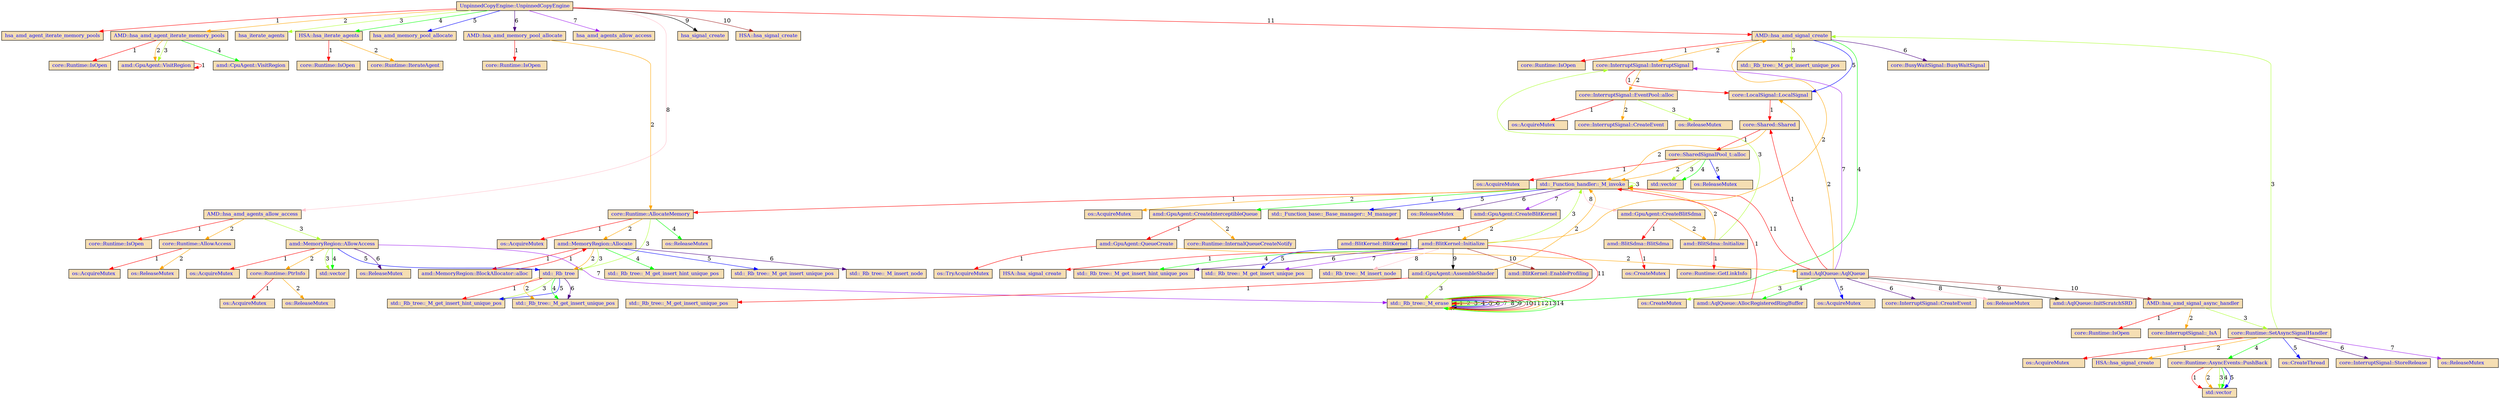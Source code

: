 digraph G{
rankdir=TB;
size="1920,1080"
node [fontsize=12,fontcolor=blue,style=filled,fillcolor=Wheat,shape=box height=.3 ordering=out];
"UnpinnedCopyEngine::UnpinnedCopyEngine" -> "hsa_amd_agent_iterate_memory_pools" [label=1,color=red]
"UnpinnedCopyEngine::UnpinnedCopyEngine" -> "AMD::hsa_amd_agent_iterate_memory_pools" [label=2,color=orange]
"AMD::hsa_amd_agent_iterate_memory_pools" -> "core::Runtime::IsOpen" [label=1,color=red]
"AMD::hsa_amd_agent_iterate_memory_pools" -> "amd::GpuAgent::VisitRegion" [label=2,color=orange]
"amd::GpuAgent::VisitRegion" -> "amd::GpuAgent::VisitRegion" [label=1,color=red]
"AMD::hsa_amd_agent_iterate_memory_pools" -> "amd::GpuAgent::VisitRegion" [label=3,color=greenyellow]
"AMD::hsa_amd_agent_iterate_memory_pools" -> "amd::CpuAgent::VisitRegion" [label=4,color=green]
"UnpinnedCopyEngine::UnpinnedCopyEngine" -> "hsa_iterate_agents" [label=3,color=greenyellow]
"UnpinnedCopyEngine::UnpinnedCopyEngine" -> "HSA::hsa_iterate_agents" [label=4,color=green]
"HSA::hsa_iterate_agents" -> "core::Runtime::IsOpen " [label=1,color=red]
"HSA::hsa_iterate_agents" -> "core::Runtime::IterateAgent" [label=2,color=orange]
"UnpinnedCopyEngine::UnpinnedCopyEngine" -> "hsa_amd_memory_pool_allocate" [label=5,color=blue]
"UnpinnedCopyEngine::UnpinnedCopyEngine" -> "AMD::hsa_amd_memory_pool_allocate" [label=6,color=indigo]
"AMD::hsa_amd_memory_pool_allocate" -> "core::Runtime::IsOpen  " [label=1,color=red]
"AMD::hsa_amd_memory_pool_allocate" -> "core::Runtime::AllocateMemory" [label=2,color=orange]
"core::Runtime::AllocateMemory" -> "os::AcquireMutex" [label=1,color=red]
"core::Runtime::AllocateMemory" -> "amd::MemoryRegion::Allocate" [label=2,color=orange]
"amd::MemoryRegion::Allocate" -> "amd::MemoryRegion::BlockAllocator::alloc" [label=1,color=red]
"amd::MemoryRegion::BlockAllocator::alloc" -> "amd::MemoryRegion::Allocate" [label=1,color=red]
"amd::MemoryRegion::Allocate" -> "std::_Rb_tree" [label=2,color=orange]
"std::_Rb_tree" -> "std::_Rb_tree::_M_get_insert_hint_unique_pos" [label=1,color=red]
"std::_Rb_tree" -> "std::_Rb_tree::_M_get_insert_unique_pos" [label=2,color=orange]
"std::_Rb_tree" -> "std::_Rb_tree::_M_get_insert_hint_unique_pos" [label=3,color=greenyellow]
"std::_Rb_tree" -> "std::_Rb_tree::_M_get_insert_unique_pos" [label=4,color=green]
"std::_Rb_tree" -> "std::_Rb_tree::_M_get_insert_hint_unique_pos" [label=5,color=blue]
"std::_Rb_tree" -> "std::_Rb_tree::_M_get_insert_unique_pos" [label=6,color=indigo]
"amd::MemoryRegion::Allocate" -> "std::_Rb_tree" [label=3,color=greenyellow]
"amd::MemoryRegion::Allocate" -> "std::_Rb_tree::_M_get_insert_hint_unique_pos " [label=4,color=green]
"amd::MemoryRegion::Allocate" -> "std::_Rb_tree::_M_get_insert_unique_pos " [label=5,color=blue]
"amd::MemoryRegion::Allocate" -> "std::_Rb_tree::_M_insert_node" [label=6,color=indigo]
"core::Runtime::AllocateMemory" -> "std::_Rb_tree" [label=3,color=greenyellow]
"core::Runtime::AllocateMemory" -> "os::ReleaseMutex" [label=4,color=green]
"UnpinnedCopyEngine::UnpinnedCopyEngine" -> "hsa_amd_agents_allow_access" [label=7,color=purple]
"UnpinnedCopyEngine::UnpinnedCopyEngine" -> "AMD::hsa_amd_agents_allow_access" [label=8,color=pink]
"AMD::hsa_amd_agents_allow_access" -> "core::Runtime::IsOpen   " [label=1,color=red]
"AMD::hsa_amd_agents_allow_access" -> "core::Runtime::AllowAccess" [label=2,color=orange]
"core::Runtime::AllowAccess" -> "os::AcquireMutex " [label=1,color=red]
"core::Runtime::AllowAccess" -> "os::ReleaseMutex " [label=2,color=orange]
"AMD::hsa_amd_agents_allow_access" -> "amd::MemoryRegion::AllowAccess" [label=3,color=greenyellow]
"amd::MemoryRegion::AllowAccess" -> "os::AcquireMutex  " [label=1,color=red]
"amd::MemoryRegion::AllowAccess" -> "core::Runtime::PtrInfo" [label=2,color=orange]
"core::Runtime::PtrInfo" -> "os::AcquireMutex   " [label=1,color=red]
"core::Runtime::PtrInfo" -> "os::ReleaseMutex  " [label=2,color=orange]
"amd::MemoryRegion::AllowAccess" -> "std::vector" [label=3,color=greenyellow]
"amd::MemoryRegion::AllowAccess" -> "std::vector" [label=4,color=green]
"amd::MemoryRegion::AllowAccess" -> "std::_Rb_tree" [label=5,color=blue]
"amd::MemoryRegion::AllowAccess" -> "os::ReleaseMutex   " [label=6,color=indigo]
"amd::MemoryRegion::AllowAccess" -> "std::_Rb_tree::_M_erase" [label=7,color=purple]
"std::_Rb_tree::_M_erase" -> "std::_Rb_tree::_M_erase" [label=1,color=red]
"std::_Rb_tree::_M_erase" -> "std::_Rb_tree::_M_erase" [label=2,color=orange]
"std::_Rb_tree::_M_erase" -> "std::_Rb_tree::_M_erase" [label=3,color=greenyellow]
"std::_Rb_tree::_M_erase" -> "std::_Rb_tree::_M_erase" [label=4,color=green]
"std::_Rb_tree::_M_erase" -> "std::_Rb_tree::_M_erase" [label=5,color=blue]
"std::_Rb_tree::_M_erase" -> "std::_Rb_tree::_M_erase" [label=6,color=indigo]
"std::_Rb_tree::_M_erase" -> "std::_Rb_tree::_M_erase" [label=7,color=purple]
"std::_Rb_tree::_M_erase" -> "std::_Rb_tree::_M_erase" [label=8,color=pink]
"std::_Rb_tree::_M_erase" -> "std::_Rb_tree::_M_erase" [label=9,color=black]
"std::_Rb_tree::_M_erase" -> "std::_Rb_tree::_M_erase" [label=10,color=brown]
"std::_Rb_tree::_M_erase" -> "std::_Rb_tree::_M_erase" [label=11,color=red]
"std::_Rb_tree::_M_erase" -> "std::_Rb_tree::_M_erase" [label=12,color=orange]
"std::_Rb_tree::_M_erase" -> "std::_Rb_tree::_M_erase" [label=13,color=greenyellow]
"std::_Rb_tree::_M_erase" -> "std::_Rb_tree::_M_erase" [label=14,color=green]
"UnpinnedCopyEngine::UnpinnedCopyEngine" -> "hsa_signal_create" [label=9,color=black]
"UnpinnedCopyEngine::UnpinnedCopyEngine" -> "HSA::hsa_signal_create" [label=10,color=brown]
"UnpinnedCopyEngine::UnpinnedCopyEngine" -> "AMD::hsa_amd_signal_create" [label=11,color=red]
"AMD::hsa_amd_signal_create" -> "core::Runtime::IsOpen    " [label=1,color=red]
"AMD::hsa_amd_signal_create" -> "core::InterruptSignal::InterruptSignal" [label=2,color=orange]
"core::InterruptSignal::InterruptSignal" -> "core::LocalSignal::LocalSignal" [label=1,color=red]
"core::LocalSignal::LocalSignal" -> "core::Shared::Shared" [label=1,color=red]
"core::Shared::Shared" -> "core::SharedSignalPool_t::alloc" [label=1,color=red]
"core::SharedSignalPool_t::alloc" -> "os::AcquireMutex    " [label=1,color=red]
"core::SharedSignalPool_t::alloc" -> "std::_Function_handler::_M_invoke" [label=2,color=orange]
"std::_Function_handler::_M_invoke" -> "core::Runtime::AllocateMemory" [label=1,color=red]
"std::_Function_handler::_M_invoke" -> "os::AcquireMutex     " [label=2,color=orange]
"std::_Function_handler::_M_invoke" -> "std::_Function_handler::_M_invoke" [label=3,color=greenyellow]
"std::_Function_handler::_M_invoke" -> "amd::GpuAgent::CreateInterceptibleQueue" [label=4,color=green]
"amd::GpuAgent::CreateInterceptibleQueue" -> "amd::GpuAgent::QueueCreate" [label=1,color=red]
"amd::GpuAgent::QueueCreate" -> "os::TryAcquireMutex" [label=1,color=red]
"amd::GpuAgent::QueueCreate" -> "amd::AqlQueue::AqlQueue" [label=2,color=orange]
"amd::AqlQueue::AqlQueue" -> "core::Shared::Shared" [label=1,color=red]
"core::Shared::Shared" -> "std::_Function_handler::_M_invoke" [label=2,color=orange]
"std::_Function_handler::_M_invoke" -> "std::_Function_base::_Base_manager::_M_manager" [label=5,color=blue]
"std::_Function_handler::_M_invoke" -> "os::ReleaseMutex    " [label=6,color=indigo]
"std::_Function_handler::_M_invoke" -> "amd::GpuAgent::CreateBlitKernel" [label=7,color=purple]
"amd::GpuAgent::CreateBlitKernel" -> "amd::BlitKernel::BlitKernel" [label=1,color=red]
"amd::GpuAgent::CreateBlitKernel" -> "amd::BlitKernel::Initialize" [label=2,color=orange]
"amd::BlitKernel::Initialize" -> "HSA::hsa_signal_create " [label=1,color=red]
"amd::BlitKernel::Initialize" -> "AMD::hsa_amd_signal_create" [label=2,color=orange]
"AMD::hsa_amd_signal_create" -> "std::_Rb_tree::_M_get_insert_unique_pos  " [label=3,color=greenyellow]
"AMD::hsa_amd_signal_create" -> "std::_Rb_tree::_M_erase" [label=4,color=green]
"AMD::hsa_amd_signal_create" -> "core::LocalSignal::LocalSignal" [label=5,color=blue]
"AMD::hsa_amd_signal_create" -> "core::BusyWaitSignal::BusyWaitSignal" [label=6,color=indigo]
"amd::BlitKernel::Initialize" -> "std::_Function_handler::_M_invoke" [label=3,color=greenyellow]
"std::_Function_handler::_M_invoke" -> "amd::GpuAgent::CreateBlitSdma" [label=8,color=pink]
"amd::GpuAgent::CreateBlitSdma" -> "amd::BlitSdma::BlitSdma" [label=1,color=red]
"amd::BlitSdma::BlitSdma" -> "os::CreateMutex" [label=1,color=red]
"amd::GpuAgent::CreateBlitSdma" -> "amd::BlitSdma::Initialize" [label=2,color=orange]
"amd::BlitSdma::Initialize" -> "core::Runtime::GetLinkInfo" [label=1,color=red]
"amd::BlitSdma::Initialize" -> "std::_Function_handler::_M_invoke" [label=2,color=orange]
"amd::BlitSdma::Initialize" -> "core::InterruptSignal::InterruptSignal" [label=3,color=greenyellow]
"core::InterruptSignal::InterruptSignal" -> "core::InterruptSignal::EventPool::alloc" [label=2,color=orange]
"core::InterruptSignal::EventPool::alloc" -> "os::AcquireMutex      " [label=1,color=red]
"core::InterruptSignal::EventPool::alloc" -> "core::InterruptSignal::CreateEvent" [label=2,color=orange]
"core::InterruptSignal::EventPool::alloc" -> "os::ReleaseMutex     " [label=3,color=greenyellow]
"amd::BlitKernel::Initialize" -> "std::_Rb_tree::_M_get_insert_hint_unique_pos  " [label=4,color=green]
"amd::BlitKernel::Initialize" -> "std::_Rb_tree::_M_get_insert_unique_pos   " [label=5,color=blue]
"amd::BlitKernel::Initialize" -> "std::_Rb_tree::_M_get_insert_hint_unique_pos  " [label=6,color=indigo]
"amd::BlitKernel::Initialize" -> "std::_Rb_tree::_M_get_insert_unique_pos   " [label=7,color=purple]
"amd::BlitKernel::Initialize" -> "std::_Rb_tree::_M_insert_node " [label=8,color=pink]
"amd::BlitKernel::Initialize" -> "amd::GpuAgent::AssembleShader" [label=9,color=black]
"amd::GpuAgent::AssembleShader" -> "std::_Rb_tree::_M_get_insert_unique_pos    " [label=1,color=red]
"amd::GpuAgent::AssembleShader" -> "std::_Function_handler::_M_invoke" [label=2,color=orange]
"amd::GpuAgent::AssembleShader" -> "std::_Rb_tree::_M_erase" [label=3,color=greenyellow]
"amd::BlitKernel::Initialize" -> "amd::BlitKernel::EnableProfiling" [label=10,color=brown]
"amd::BlitKernel::Initialize" -> "std::_Rb_tree::_M_erase" [label=11,color=red]
"amd::AqlQueue::AqlQueue" -> "core::LocalSignal::LocalSignal" [label=2,color=orange]
"amd::AqlQueue::AqlQueue" -> "os::CreateMutex " [label=3,color=greenyellow]
"amd::AqlQueue::AqlQueue" -> "amd::AqlQueue::AllocRegisteredRingBuffer" [label=4,color=green]
"amd::AqlQueue::AllocRegisteredRingBuffer" -> "std::_Function_handler::_M_invoke" [label=1,color=red]
"amd::AqlQueue::AqlQueue" -> "os::AcquireMutex       " [label=5,color=blue]
"amd::AqlQueue::AqlQueue" -> "core::InterruptSignal::CreateEvent " [label=6,color=indigo]
"amd::AqlQueue::AqlQueue" -> "core::InterruptSignal::InterruptSignal" [label=7,color=purple]
"amd::AqlQueue::AqlQueue" -> "os::ReleaseMutex      " [label=8,color=pink]
"amd::AqlQueue::AqlQueue" -> "amd::AqlQueue::InitScratchSRD" [label=9,color=black]
"amd::AqlQueue::AqlQueue" -> "AMD::hsa_amd_signal_async_handler" [label=10,color=brown]
"AMD::hsa_amd_signal_async_handler" -> "core::Runtime::IsOpen     " [label=1,color=red]
"AMD::hsa_amd_signal_async_handler" -> "core::InterruptSignal::_IsA" [label=2,color=orange]
"AMD::hsa_amd_signal_async_handler" -> "core::Runtime::SetAsyncSignalHandler" [label=3,color=greenyellow]
"core::Runtime::SetAsyncSignalHandler" -> "os::AcquireMutex        " [label=1,color=red]
"core::Runtime::SetAsyncSignalHandler" -> "HSA::hsa_signal_create  " [label=2,color=orange]
"core::Runtime::SetAsyncSignalHandler" -> "AMD::hsa_amd_signal_create" [label=3,color=greenyellow]
"core::Runtime::SetAsyncSignalHandler" -> "core::Runtime::AsyncEvents::PushBack" [label=4,color=green]
"core::Runtime::AsyncEvents::PushBack" -> "std::vector " [label=1,color=red]
"core::Runtime::AsyncEvents::PushBack" -> "std::vector " [label=2,color=orange]
"core::Runtime::AsyncEvents::PushBack" -> "std::vector " [label=3,color=greenyellow]
"core::Runtime::AsyncEvents::PushBack" -> "std::vector " [label=4,color=green]
"core::Runtime::AsyncEvents::PushBack" -> "std::vector " [label=5,color=blue]
"core::Runtime::SetAsyncSignalHandler" -> "os::CreateThread" [label=5,color=blue]
"core::Runtime::SetAsyncSignalHandler" -> "core::InterruptSignal::StoreRelease" [label=6,color=indigo]
"core::Runtime::SetAsyncSignalHandler" -> "os::ReleaseMutex       " [label=7,color=purple]
"amd::AqlQueue::AqlQueue" -> "std::_Function_handler::_M_invoke" [label=11,color=red]
"amd::GpuAgent::CreateInterceptibleQueue" -> "core::Runtime::InternalQueueCreateNotify" [label=2,color=orange]
"core::SharedSignalPool_t::alloc" -> "std::vector  " [label=3,color=greenyellow]
"core::SharedSignalPool_t::alloc" -> "std::vector  " [label=4,color=green]
"core::SharedSignalPool_t::alloc" -> "os::ReleaseMutex        " [label=5,color=blue]
}
